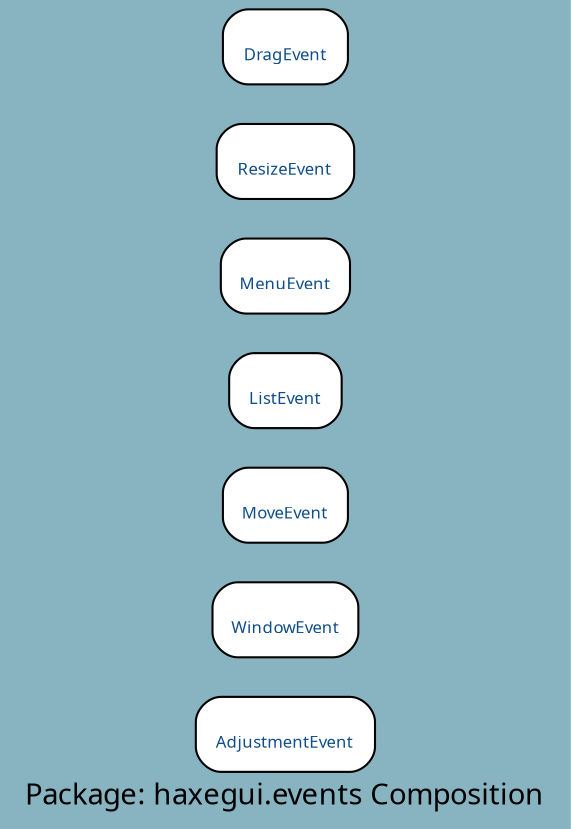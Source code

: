 digraph uml {
	graph [label="Package: haxegui.events Composition", ratio=compress, rankdir=RL, smoothing=avg_dist, overlap=false, fontname="DejaVu Sans Condenesed", fontsize=14, bgcolor="#88B3C1", fontcolor=black];
	node [label="\N", fontname="DejaVu Sans Condenesed", fontsize=8, shape=record, color=black, fontcolor=black];
	edge [fontname="DejaVu Sans Condenesed", fontsize=8, color=black, fontcolor=black];
	graph [lp="138,12",
		bb="0,0,276,385"];
	"haxegui.events.AdjustmentEvent" [label="{\nAdjustmentEvent}", fontcolor="#104E8B", style="rounded,filled", fillcolor=white, URL="../types/haxegui/events/AdjustmentEvent.html", tooltip="\nAdjustmentEvent", pos="138,43", rects="95,25,182,61", width="1.19", height="0.50"];
	"haxegui.events.WindowEvent" [label="{\nWindowEvent}", fontcolor="#104E8B", style="rounded,filled", fillcolor=white, URL="../types/haxegui/events/WindowEvent.html", tooltip="\nWindowEvent", pos="138,97", rects="103,79,174,115", width="0.97", height="0.50"];
	"haxegui.events.MoveEvent" [label="{\nMoveEvent}", fontcolor="#104E8B", style="rounded,filled", fillcolor=white, URL="../types/haxegui/events/MoveEvent.html", tooltip="\nMoveEvent", pos="138,151", rects="108,133,169,169", width="0.83", height="0.50"];
	"haxegui.events.ListEvent" [label="{\nListEvent}", fontcolor="#104E8B", style="rounded,filled", fillcolor=white, URL="../types/haxegui/events/ListEvent.html", tooltip="\nListEvent", pos="138,205", rects="111,187,165,223", width="0.75", height="0.50"];
	"haxegui.events.MenuEvent" [label="{\nMenuEvent}", fontcolor="#104E8B", style="rounded,filled", fillcolor=white, URL="../types/haxegui/events/MenuEvent.html", tooltip="\nMenuEvent", pos="138,259", rects="107,241,169,277", width="0.86", height="0.50"];
	"haxegui.events.ResizeEvent" [label="{\nResizeEvent}", fontcolor="#104E8B", style="rounded,filled", fillcolor=white, URL="../types/haxegui/events/ResizeEvent.html", tooltip="\nResizeEvent", pos="138,313", rects="105,295,171,331", width="0.92", height="0.50"];
	"haxegui.events.DragEvent" [label="{\nDragEvent}", fontcolor="#104E8B", style="rounded,filled", fillcolor=white, URL="../types/haxegui/events/DragEvent.html", tooltip="\nDragEvent", pos="138,367", rects="108,349,168,385", width="0.83", height="0.50"];
}
